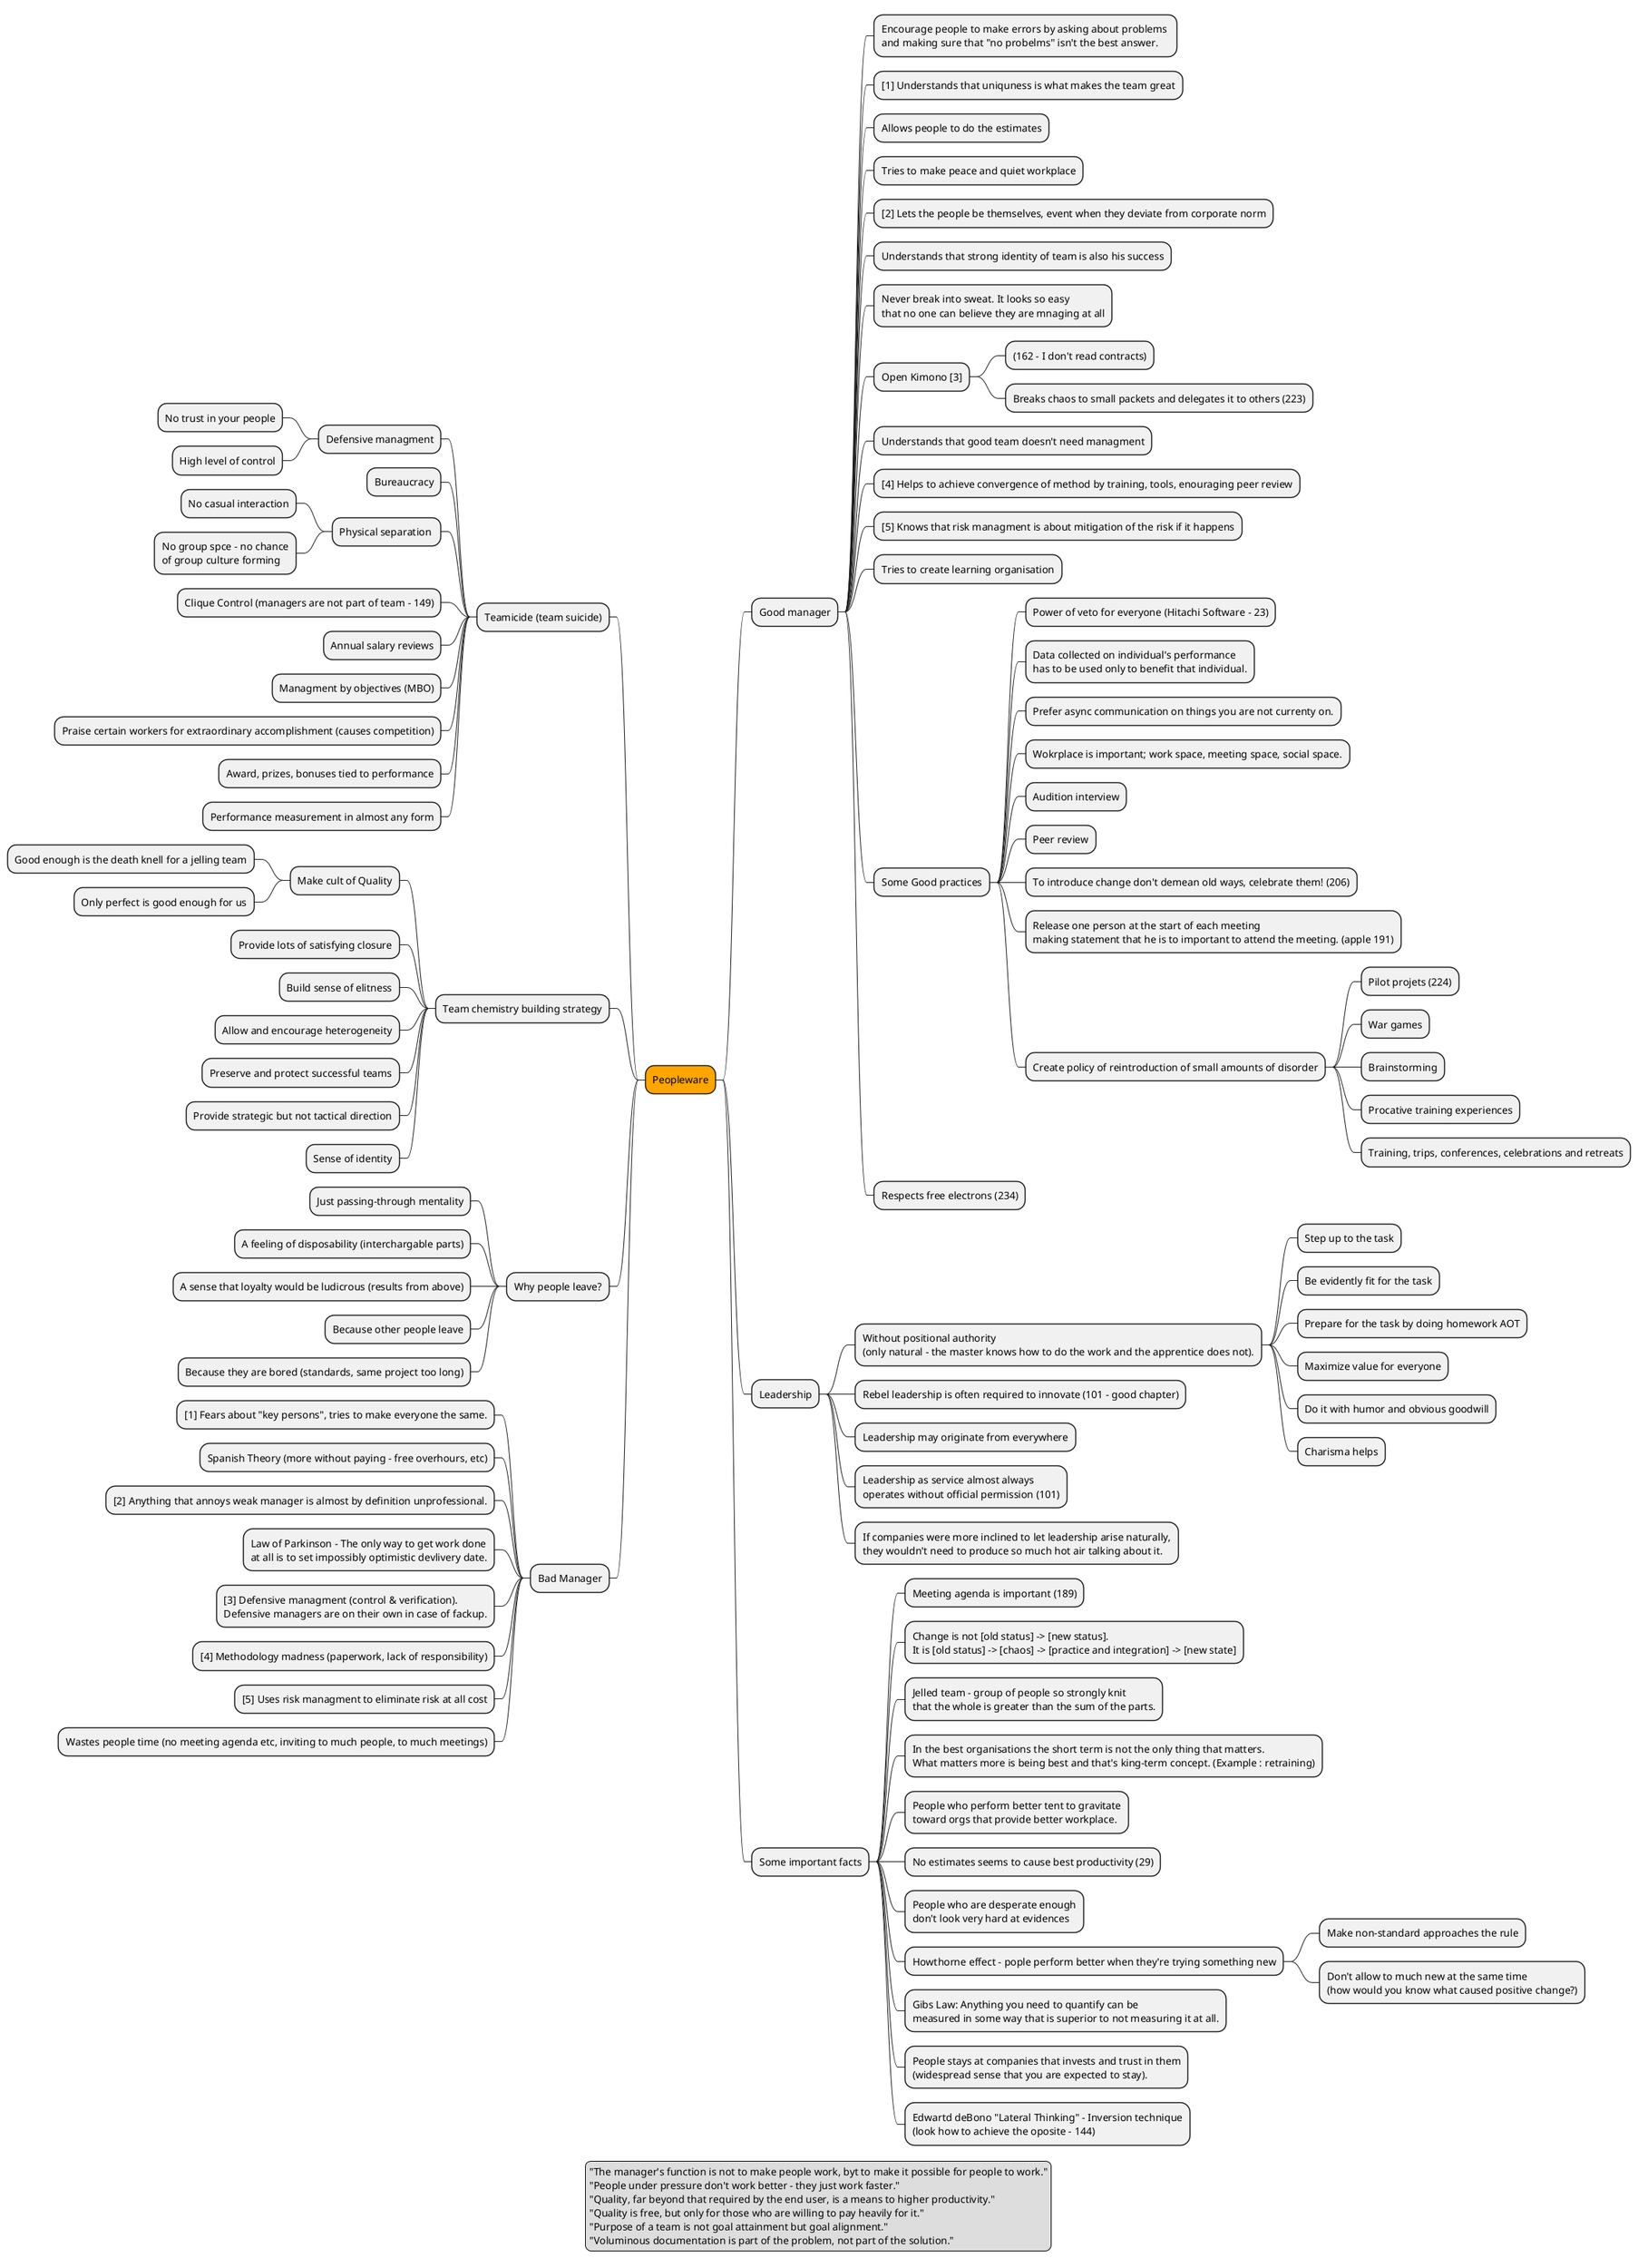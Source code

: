 @startmindmap
*[#Orange] Peopleware
** Good manager
*** Encourage people to make errors by asking about problems \nand making sure that "no probelms" isn't the best answer.
*** [1] Understands that uniquness is what makes the team great
*** Allows people to do the estimates
*** Tries to make peace and quiet workplace
*** [2] Lets the people be themselves, event when they deviate from corporate norm
*** Understands that strong identity of team is also his success
*** Never break into sweat. It looks so easy\nthat no one can believe they are mnaging at all
*** Open Kimono [3]
**** (162 - I don't read contracts)
**** Breaks chaos to small packets and delegates it to others (223)
*** Understands that good team doesn't need managment
*** [4] Helps to achieve convergence of method by training, tools, enouraging peer review
*** [5] Knows that risk managment is about mitigation of the risk if it happens
*** Tries to create learning organisation
*** Some Good practices
**** Power of veto for everyone (Hitachi Software - 23)
**** Data collected on individual's performance\nhas to be used only to benefit that individual.
**** Prefer async communication on things you are not currenty on.
**** Wokrplace is important; work space, meeting space, social space.
**** Audition interview
**** Peer review
**** To introduce change don't demean old ways, celebrate them! (206)
**** Release one person at the start of each meeting\nmaking statement that he is to important to attend the meeting. (apple 191)
**** Create policy of reintroduction of small amounts of disorder
***** Pilot projets (224)
***** War games
***** Brainstorming
***** Procative training experiences
***** Training, trips, conferences, celebrations and retreats
*** Respects free electrons (234)

** Leadership
*** Without positional authority\n(only natural - the master knows how to do the work and the apprentice does not).
**** Step up to the task
**** Be evidently fit for the task
**** Prepare for the task by doing homework AOT
**** Maximize value for everyone
**** Do it with humor and obvious goodwill
**** Charisma helps
*** Rebel leadership is often required to innovate (101 - good chapter)
*** Leadership may originate from everywhere
*** Leadership as service almost always\noperates without official permission (101)
*** If companies were more inclined to let leadership arise naturally,\nthey wouldn't need to produce so much hot air talking about it.

** Some important facts
*** Meeting agenda is important (189)
*** Change is not [old status] -> [new status].\nIt is [old status] -> [chaos] -> [practice and integration] -> [new state]
*** Jelled team - group of people so strongly knit\nthat the whole is greater than the sum of the parts.
*** In the best organisations the short term is not the only thing that matters.\nWhat matters more is being best and that's king-term concept. (Example : retraining)
*** People who perform better tent to gravitate\ntoward orgs that provide better workplace.
*** No estimates seems to cause best productivity (29)
*** People who are desperate enough\ndon't look very hard at evidences
*** Howthorne effect - pople perform better when they're trying something new
**** Make non-standard approaches the rule
**** Don't allow to much new at the same time\n(how would you know what caused positive change?)
*** Gibs Law: Anything you need to quantify can be\nmeasured in some way that is superior to not measuring it at all.
*** People stays at companies that invests and trust in them\n(widespread sense that you are expected to stay).
*** Edwartd deBono "Lateral Thinking" - Inversion technique\n(look how to achieve the oposite - 144)

left side

** Teamicide (team suicide)
*** Defensive managment
**** No trust in your people
**** High level of control
*** Bureaucracy
*** Physical separation 
**** No casual interaction
**** No group spce - no chance\nof group culture forming
*** Clique Control (managers are not part of team - 149)
*** Annual salary reviews
*** Managment by objectives (MBO)
*** Praise certain workers for extraordinary accomplishment (causes competition)
*** Award, prizes, bonuses tied to performance
*** Performance measurement in almost any form

** Team chemistry building strategy
*** Make cult of Quality
**** Good enough is the death knell for a jelling team
**** Only perfect is good enough for us
*** Provide lots of satisfying closure
*** Build sense of elitness
*** Allow and encourage heterogeneity
*** Preserve and protect successful teams
*** Provide strategic but not tactical direction
*** Sense of identity

** Why people leave?
*** Just passing-through mentality
*** A feeling of disposability (interchargable parts)
*** A sense that loyalty would be ludicrous (results from above)
*** Because other people leave
*** Because they are bored (standards, same project too long)

** Bad Manager
*** [1] Fears about "key persons", tries to make everyone the same.
*** Spanish Theory (more without paying - free overhours, etc)
*** [2] Anything that annoys weak manager is almost by definition unprofessional.
*** Law of Parkinson - The only way to get work done\nat all is to set impossibly optimistic devlivery date.
*** [3] Defensive managment (control & verification).\nDefensive managers are on their own in case of fackup.
*** [4] Methodology madness (paperwork, lack of responsibility)
*** [5] Uses risk managment to eliminate risk at all cost
*** Wastes people time (no meeting agenda etc, inviting to much people, to much meetings)

legend
"The manager's function is not to make people work, byt to make it possible for people to work."
"People under pressure don't work better - they just work faster."
"Quality, far beyond that required by the end user, is a means to higher productivity."
"Quality is free, but only for those who are willing to pay heavily for it."
"Purpose of a team is not goal attainment but goal alignment."
"Voluminous documentation is part of the problem, not part of the solution."
endlegend
@endmindmap

